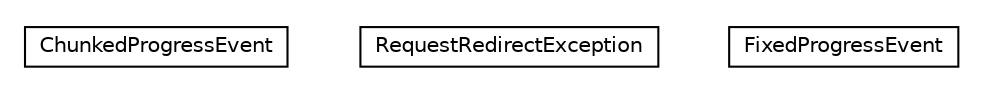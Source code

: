 #!/usr/local/bin/dot
#
# Class diagram 
# Generated by UMLGraph version R5_6-24-gf6e263 (http://www.umlgraph.org/)
#

digraph G {
	edge [fontname="Helvetica",fontsize=10,labelfontname="Helvetica",labelfontsize=10];
	node [fontname="Helvetica",fontsize=10,shape=plaintext];
	nodesep=0.25;
	ranksep=0.5;
	// io.reinert.requestor.java.ChunkedProgressEvent
	c3568 [label=<<table title="io.reinert.requestor.java.ChunkedProgressEvent" border="0" cellborder="1" cellspacing="0" cellpadding="2" port="p" href="./ChunkedProgressEvent.html">
		<tr><td><table border="0" cellspacing="0" cellpadding="1">
<tr><td align="center" balign="center"> ChunkedProgressEvent </td></tr>
		</table></td></tr>
		</table>>, URL="./ChunkedProgressEvent.html", fontname="Helvetica", fontcolor="black", fontsize=10.0];
	// io.reinert.requestor.java.RequestRedirectException
	c3569 [label=<<table title="io.reinert.requestor.java.RequestRedirectException" border="0" cellborder="1" cellspacing="0" cellpadding="2" port="p" href="./RequestRedirectException.html">
		<tr><td><table border="0" cellspacing="0" cellpadding="1">
<tr><td align="center" balign="center"> RequestRedirectException </td></tr>
		</table></td></tr>
		</table>>, URL="./RequestRedirectException.html", fontname="Helvetica", fontcolor="black", fontsize=10.0];
	// io.reinert.requestor.java.FixedProgressEvent
	c3570 [label=<<table title="io.reinert.requestor.java.FixedProgressEvent" border="0" cellborder="1" cellspacing="0" cellpadding="2" port="p" href="./FixedProgressEvent.html">
		<tr><td><table border="0" cellspacing="0" cellpadding="1">
<tr><td align="center" balign="center"> FixedProgressEvent </td></tr>
		</table></td></tr>
		</table>>, URL="./FixedProgressEvent.html", fontname="Helvetica", fontcolor="black", fontsize=10.0];
}

